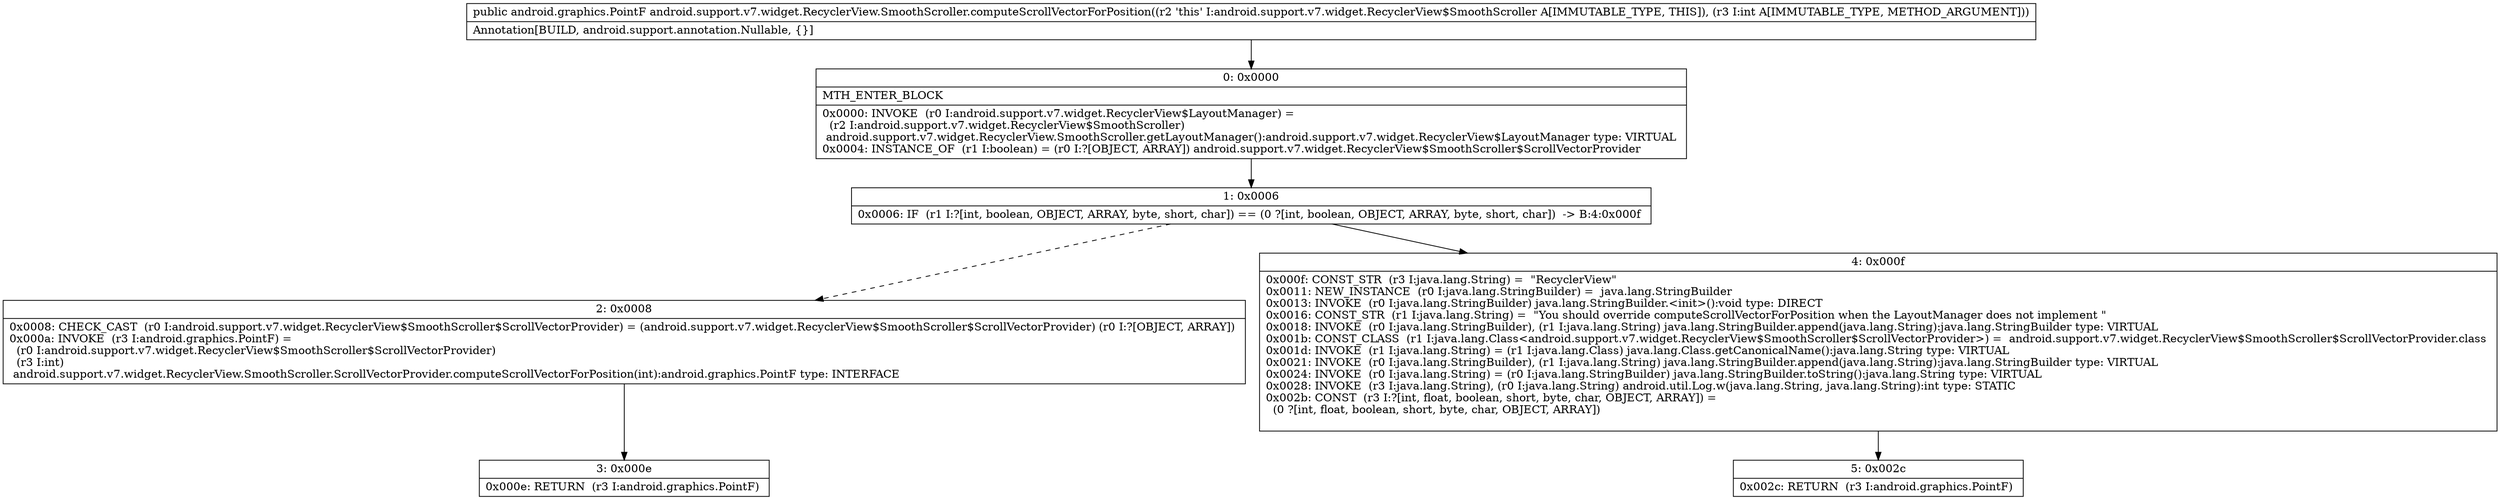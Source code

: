 digraph "CFG forandroid.support.v7.widget.RecyclerView.SmoothScroller.computeScrollVectorForPosition(I)Landroid\/graphics\/PointF;" {
Node_0 [shape=record,label="{0\:\ 0x0000|MTH_ENTER_BLOCK\l|0x0000: INVOKE  (r0 I:android.support.v7.widget.RecyclerView$LayoutManager) = \l  (r2 I:android.support.v7.widget.RecyclerView$SmoothScroller)\l android.support.v7.widget.RecyclerView.SmoothScroller.getLayoutManager():android.support.v7.widget.RecyclerView$LayoutManager type: VIRTUAL \l0x0004: INSTANCE_OF  (r1 I:boolean) = (r0 I:?[OBJECT, ARRAY]) android.support.v7.widget.RecyclerView$SmoothScroller$ScrollVectorProvider \l}"];
Node_1 [shape=record,label="{1\:\ 0x0006|0x0006: IF  (r1 I:?[int, boolean, OBJECT, ARRAY, byte, short, char]) == (0 ?[int, boolean, OBJECT, ARRAY, byte, short, char])  \-\> B:4:0x000f \l}"];
Node_2 [shape=record,label="{2\:\ 0x0008|0x0008: CHECK_CAST  (r0 I:android.support.v7.widget.RecyclerView$SmoothScroller$ScrollVectorProvider) = (android.support.v7.widget.RecyclerView$SmoothScroller$ScrollVectorProvider) (r0 I:?[OBJECT, ARRAY]) \l0x000a: INVOKE  (r3 I:android.graphics.PointF) = \l  (r0 I:android.support.v7.widget.RecyclerView$SmoothScroller$ScrollVectorProvider)\l  (r3 I:int)\l android.support.v7.widget.RecyclerView.SmoothScroller.ScrollVectorProvider.computeScrollVectorForPosition(int):android.graphics.PointF type: INTERFACE \l}"];
Node_3 [shape=record,label="{3\:\ 0x000e|0x000e: RETURN  (r3 I:android.graphics.PointF) \l}"];
Node_4 [shape=record,label="{4\:\ 0x000f|0x000f: CONST_STR  (r3 I:java.lang.String) =  \"RecyclerView\" \l0x0011: NEW_INSTANCE  (r0 I:java.lang.StringBuilder) =  java.lang.StringBuilder \l0x0013: INVOKE  (r0 I:java.lang.StringBuilder) java.lang.StringBuilder.\<init\>():void type: DIRECT \l0x0016: CONST_STR  (r1 I:java.lang.String) =  \"You should override computeScrollVectorForPosition when the LayoutManager does not implement \" \l0x0018: INVOKE  (r0 I:java.lang.StringBuilder), (r1 I:java.lang.String) java.lang.StringBuilder.append(java.lang.String):java.lang.StringBuilder type: VIRTUAL \l0x001b: CONST_CLASS  (r1 I:java.lang.Class\<android.support.v7.widget.RecyclerView$SmoothScroller$ScrollVectorProvider\>) =  android.support.v7.widget.RecyclerView$SmoothScroller$ScrollVectorProvider.class \l0x001d: INVOKE  (r1 I:java.lang.String) = (r1 I:java.lang.Class) java.lang.Class.getCanonicalName():java.lang.String type: VIRTUAL \l0x0021: INVOKE  (r0 I:java.lang.StringBuilder), (r1 I:java.lang.String) java.lang.StringBuilder.append(java.lang.String):java.lang.StringBuilder type: VIRTUAL \l0x0024: INVOKE  (r0 I:java.lang.String) = (r0 I:java.lang.StringBuilder) java.lang.StringBuilder.toString():java.lang.String type: VIRTUAL \l0x0028: INVOKE  (r3 I:java.lang.String), (r0 I:java.lang.String) android.util.Log.w(java.lang.String, java.lang.String):int type: STATIC \l0x002b: CONST  (r3 I:?[int, float, boolean, short, byte, char, OBJECT, ARRAY]) = \l  (0 ?[int, float, boolean, short, byte, char, OBJECT, ARRAY])\l \l}"];
Node_5 [shape=record,label="{5\:\ 0x002c|0x002c: RETURN  (r3 I:android.graphics.PointF) \l}"];
MethodNode[shape=record,label="{public android.graphics.PointF android.support.v7.widget.RecyclerView.SmoothScroller.computeScrollVectorForPosition((r2 'this' I:android.support.v7.widget.RecyclerView$SmoothScroller A[IMMUTABLE_TYPE, THIS]), (r3 I:int A[IMMUTABLE_TYPE, METHOD_ARGUMENT]))  | Annotation[BUILD, android.support.annotation.Nullable, \{\}]\l}"];
MethodNode -> Node_0;
Node_0 -> Node_1;
Node_1 -> Node_2[style=dashed];
Node_1 -> Node_4;
Node_2 -> Node_3;
Node_4 -> Node_5;
}

